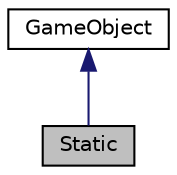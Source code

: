 digraph "Static"
{
 // LATEX_PDF_SIZE
  edge [fontname="Helvetica",fontsize="10",labelfontname="Helvetica",labelfontsize="10"];
  node [fontname="Helvetica",fontsize="10",shape=record];
  Node1 [label="Static",height=0.2,width=0.4,color="black", fillcolor="grey75", style="filled", fontcolor="black",tooltip="Abstract GameObject class for static game objects."];
  Node2 -> Node1 [dir="back",color="midnightblue",fontsize="10",style="solid"];
  Node2 [label="GameObject",height=0.2,width=0.4,color="black", fillcolor="white", style="filled",URL="$class_game_object.html",tooltip="Class that holds the main information of a game object, that is abstracted for more specific reasons."];
}
